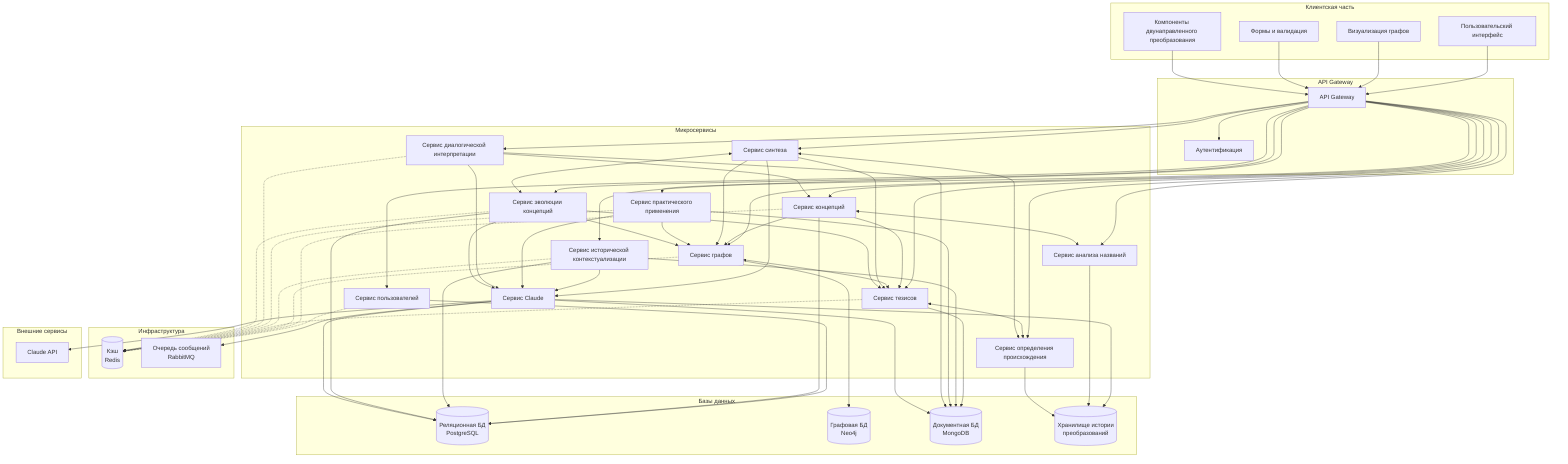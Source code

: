 flowchart TB
    subgraph "Клиентская часть"
        UI[Пользовательский интерфейс]
        VIS[Визуализация графов]
        FORMS[Формы и валидация]
        BIDIR[Компоненты двунаправленного преобразования]
    end

    subgraph "API Gateway"
        GATEWAY[API Gateway]
        AUTH[Аутентификация]
    end

    subgraph "Микросервисы"
        USER_SERVICE[Сервис пользователей]
        CONCEPT_SERVICE[Сервис концепций]
        GRAPH_SERVICE[Сервис графов]
        THESIS_SERVICE[Сервис тезисов]
        SYNTHESIS_SERVICE[Сервис синтеза]
        CLAUDE_SERVICE[Сервис Claude]
        NAME_SERVICE[Сервис анализа названий]
        ORIGIN_SERVICE[Сервис определения происхождения]
        HISTORICAL_SERVICE[Сервис исторической контекстуализации]
        PRACTICAL_SERVICE[Сервис практического применения]
        DIALOGUE_SERVICE[Сервис диалогической интерпретации]
        EVOLUTION_SERVICE[Сервис эволюции концепций]
    end

    subgraph "Базы данных"
        RELATIONAL_DB[(Реляционная БД\nPostgreSQL)]
        GRAPH_DB[(Графовая БД\nNeo4j)]
        DOCUMENT_DB[(Документная БД\nMongoDB)]
        TRANSFORMATION_DB[(Хранилище истории\nпреобразований)]
    end

    subgraph "Инфраструктура"
        CACHE[(Кэш\nRedis)]
        MQ[Очередь сообщений\nRabbitMQ]
    end

    subgraph "Внешние сервисы"
        CLAUDE_API[Claude API]
    end

    UI --> GATEWAY
    VIS --> GATEWAY
    FORMS --> GATEWAY
    BIDIR --> GATEWAY

    GATEWAY --> AUTH
    GATEWAY --> USER_SERVICE
    GATEWAY --> CONCEPT_SERVICE
    GATEWAY --> GRAPH_SERVICE
    GATEWAY --> THESIS_SERVICE
    GATEWAY --> SYNTHESIS_SERVICE
    GATEWAY --> NAME_SERVICE
    GATEWAY --> ORIGIN_SERVICE
    GATEWAY --> HISTORICAL_SERVICE
    GATEWAY --> PRACTICAL_SERVICE
    GATEWAY --> DIALOGUE_SERVICE
    GATEWAY --> EVOLUTION_SERVICE

    USER_SERVICE --> RELATIONAL_DB
    CONCEPT_SERVICE --> RELATIONAL_DB
    CONCEPT_SERVICE --> GRAPH_SERVICE
    CONCEPT_SERVICE --> THESIS_SERVICE
    CONCEPT_SERVICE <--> NAME_SERVICE

    GRAPH_SERVICE --> GRAPH_DB
    GRAPH_SERVICE <--> THESIS_SERVICE
    
    THESIS_SERVICE --> DOCUMENT_DB
    THESIS_SERVICE <--> ORIGIN_SERVICE
    
    SYNTHESIS_SERVICE --> GRAPH_SERVICE
    SYNTHESIS_SERVICE --> THESIS_SERVICE
    SYNTHESIS_SERVICE --> CLAUDE_SERVICE
    SYNTHESIS_SERVICE <--> ORIGIN_SERVICE
    SYNTHESIS_SERVICE <--> EVOLUTION_SERVICE

    HISTORICAL_SERVICE --> RELATIONAL_DB
    HISTORICAL_SERVICE --> DOCUMENT_DB
    HISTORICAL_SERVICE --> CLAUDE_SERVICE
    
    PRACTICAL_SERVICE --> DOCUMENT_DB
    PRACTICAL_SERVICE --> GRAPH_SERVICE
    PRACTICAL_SERVICE --> CLAUDE_SERVICE
    
    DIALOGUE_SERVICE --> DOCUMENT_DB
    DIALOGUE_SERVICE --> CONCEPT_SERVICE
    DIALOGUE_SERVICE --> CLAUDE_SERVICE
    
    EVOLUTION_SERVICE --> GRAPH_SERVICE
    EVOLUTION_SERVICE --> THESIS_SERVICE
    EVOLUTION_SERVICE --> RELATIONAL_DB
    EVOLUTION_SERVICE --> CLAUDE_SERVICE

    USER_SERVICE -.-> CACHE
    CONCEPT_SERVICE -.-> CACHE
    GRAPH_SERVICE -.-> CACHE
    THESIS_SERVICE -.-> CACHE
    HISTORICAL_SERVICE -.-> CACHE
    PRACTICAL_SERVICE -.-> CACHE
    DIALOGUE_SERVICE -.-> CACHE
    EVOLUTION_SERVICE -.-> CACHE

    CLAUDE_SERVICE --> MQ
    CLAUDE_SERVICE --> CLAUDE_API
    CLAUDE_SERVICE --> DOCUMENT_DB
    CLAUDE_SERVICE --> RELATIONAL_DB
    CLAUDE_SERVICE --> TRANSFORMATION_DB
    
    NAME_SERVICE --> TRANSFORMATION_DB
    ORIGIN_SERVICE --> TRANSFORMATION_DB